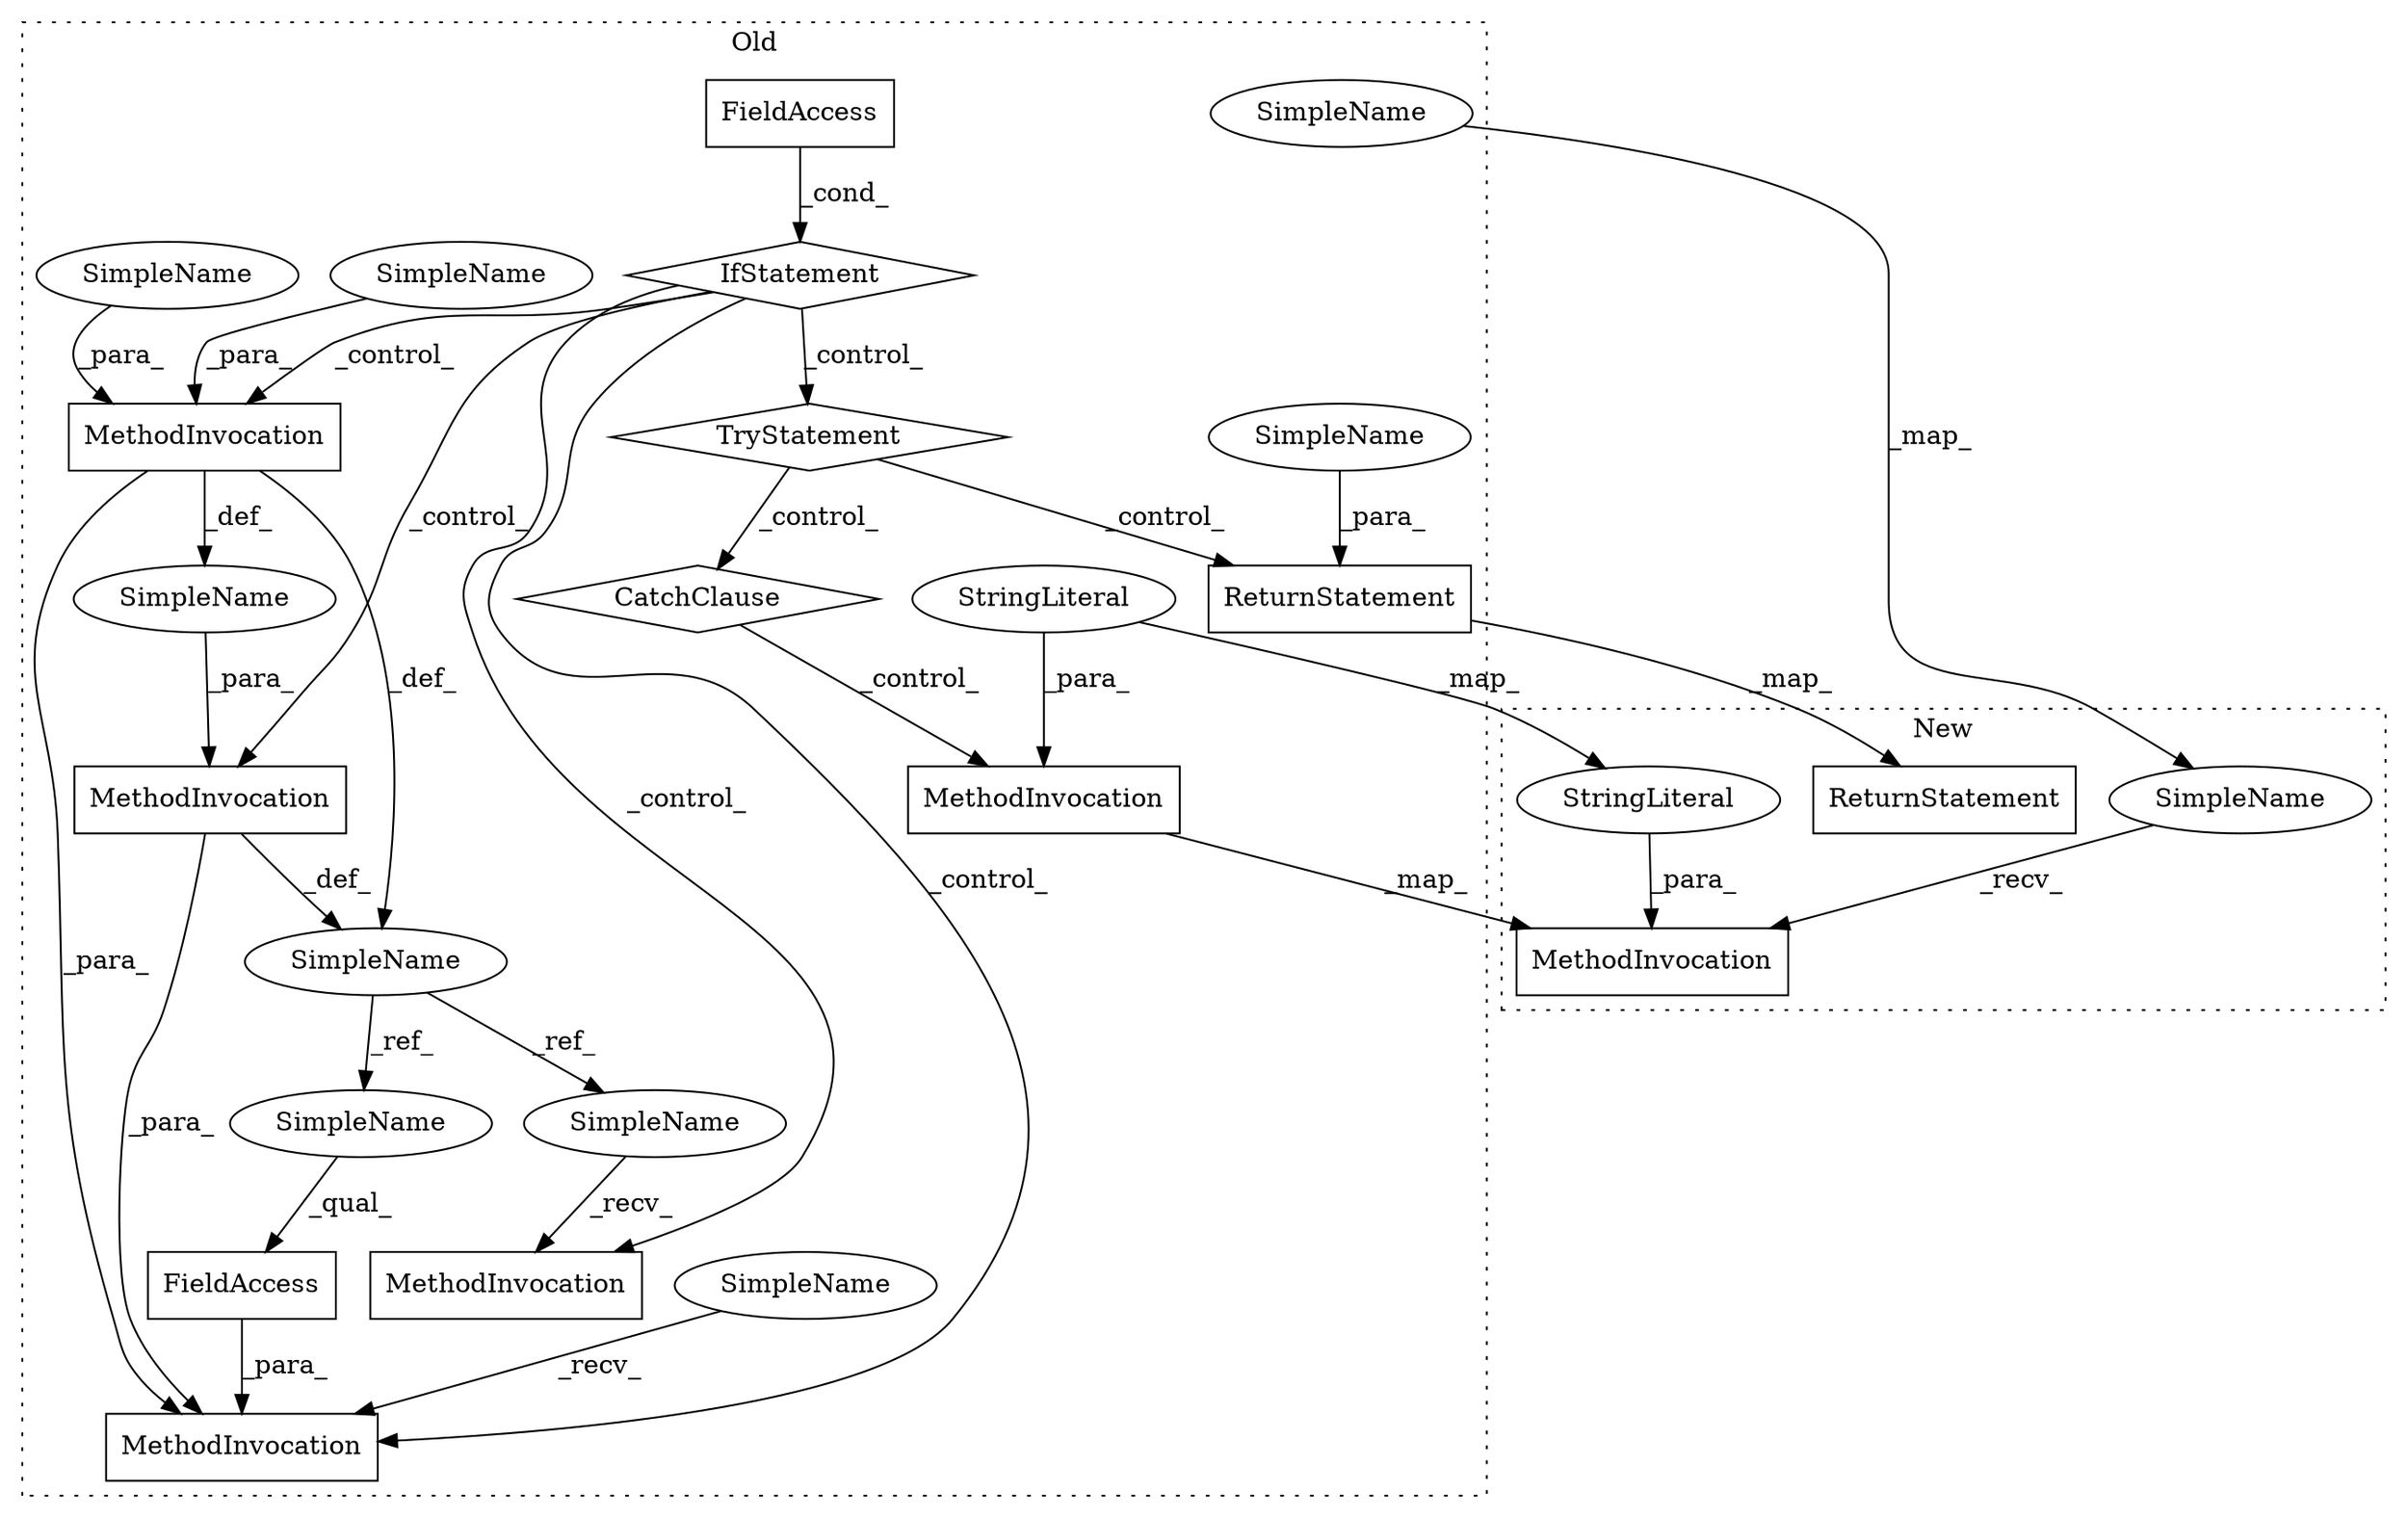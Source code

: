 digraph G {
subgraph cluster0 {
1 [label="CatchClause" a="12" s="10284,10308" l="13,2" shape="diamond"];
2 [label="FieldAccess" a="22" s="10141" l="11" shape="box"];
3 [label="FieldAccess" a="22" s="10016" l="15" shape="box"];
4 [label="IfStatement" a="25" s="10012,10031" l="4,2" shape="diamond"];
5 [label="MethodInvocation" a="32" s="10329,10380" l="5,1" shape="box"];
7 [label="MethodInvocation" a="32" s="10066,10115" l="5,1" shape="box"];
8 [label="MethodInvocation" a="32" s="10163" l="7" shape="box"];
9 [label="MethodInvocation" a="32" s="10043,10116" l="8,1" shape="box"];
10 [label="MethodInvocation" a="32" s="10132,10152" l="9,1" shape="box"];
12 [label="ReturnStatement" a="41" s="10206" l="7" shape="box"];
13 [label="SimpleName" a="42" s="10141" l="1" shape="ellipse"];
14 [label="SimpleName" a="42" s="10041" l="1" shape="ellipse"];
16 [label="SimpleName" a="42" s="10125" l="6" shape="ellipse"];
17 [label="SimpleName" a="42" s="10161" l="1" shape="ellipse"];
18 [label="SimpleName" a="42" s="10078" l="6" shape="ellipse"];
19 [label="SimpleName" a="42" s="10071" l="6" shape="ellipse"];
20 [label="SimpleName" a="42" s="" l="" shape="ellipse"];
21 [label="SimpleName" a="42" s="" l="" shape="ellipse"];
22 [label="SimpleName" a="42" s="8917" l="8" shape="ellipse"];
23 [label="StringLiteral" a="45" s="10334" l="46" shape="ellipse"];
25 [label="TryStatement" a="54" s="10192" l="4" shape="diamond"];
label = "Old";
style="dotted";
}
subgraph cluster1 {
6 [label="MethodInvocation" a="32" s="7625,7697" l="5,1" shape="box"];
11 [label="ReturnStatement" a="41" s="7704" l="7" shape="box"];
15 [label="SimpleName" a="42" s="7602" l="8" shape="ellipse"];
24 [label="StringLiteral" a="45" s="7630" l="67" shape="ellipse"];
label = "New";
style="dotted";
}
1 -> 5 [label="_control_"];
2 -> 10 [label="_para_"];
3 -> 4 [label="_cond_"];
4 -> 10 [label="_control_"];
4 -> 7 [label="_control_"];
4 -> 8 [label="_control_"];
4 -> 9 [label="_control_"];
4 -> 25 [label="_control_"];
5 -> 6 [label="_map_"];
7 -> 14 [label="_def_"];
7 -> 10 [label="_para_"];
7 -> 21 [label="_def_"];
9 -> 10 [label="_para_"];
9 -> 14 [label="_def_"];
12 -> 11 [label="_map_"];
13 -> 2 [label="_qual_"];
14 -> 13 [label="_ref_"];
14 -> 17 [label="_ref_"];
15 -> 6 [label="_recv_"];
16 -> 10 [label="_recv_"];
17 -> 8 [label="_recv_"];
18 -> 7 [label="_para_"];
19 -> 7 [label="_para_"];
20 -> 12 [label="_para_"];
21 -> 9 [label="_para_"];
22 -> 15 [label="_map_"];
23 -> 24 [label="_map_"];
23 -> 5 [label="_para_"];
24 -> 6 [label="_para_"];
25 -> 1 [label="_control_"];
25 -> 12 [label="_control_"];
}